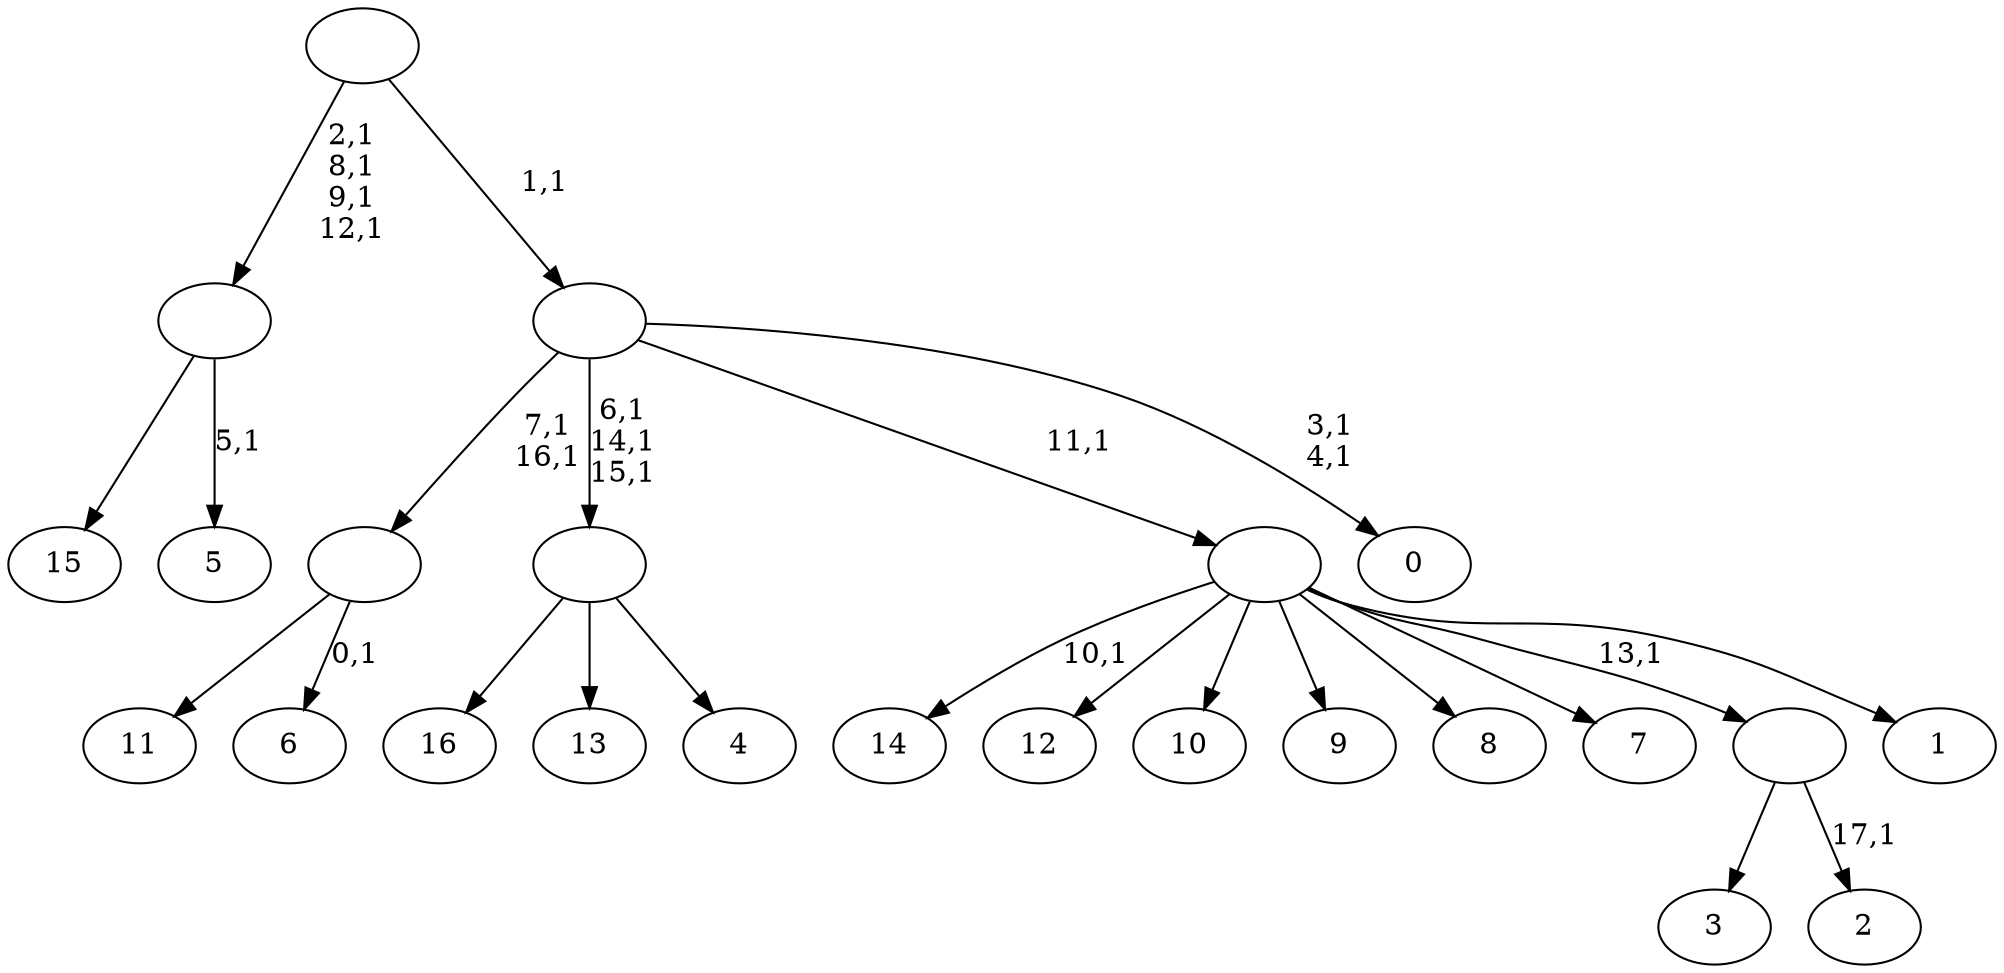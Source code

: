 digraph T {
	35 [label="16"]
	34 [label="15"]
	33 [label="14"]
	31 [label="13"]
	30 [label="12"]
	29 [label="11"]
	28 [label="10"]
	27 [label="9"]
	26 [label="8"]
	25 [label="7"]
	24 [label="6"]
	22 [label=""]
	20 [label="5"]
	18 [label=""]
	14 [label="4"]
	13 [label=""]
	10 [label="3"]
	9 [label="2"]
	7 [label=""]
	6 [label="1"]
	5 [label=""]
	4 [label="0"]
	1 [label=""]
	0 [label=""]
	22 -> 24 [label="0,1"]
	22 -> 29 [label=""]
	18 -> 20 [label="5,1"]
	18 -> 34 [label=""]
	13 -> 35 [label=""]
	13 -> 31 [label=""]
	13 -> 14 [label=""]
	7 -> 9 [label="17,1"]
	7 -> 10 [label=""]
	5 -> 33 [label="10,1"]
	5 -> 30 [label=""]
	5 -> 28 [label=""]
	5 -> 27 [label=""]
	5 -> 26 [label=""]
	5 -> 25 [label=""]
	5 -> 7 [label="13,1"]
	5 -> 6 [label=""]
	1 -> 4 [label="3,1\n4,1"]
	1 -> 13 [label="6,1\n14,1\n15,1"]
	1 -> 22 [label="7,1\n16,1"]
	1 -> 5 [label="11,1"]
	0 -> 18 [label="2,1\n8,1\n9,1\n12,1"]
	0 -> 1 [label="1,1"]
}
